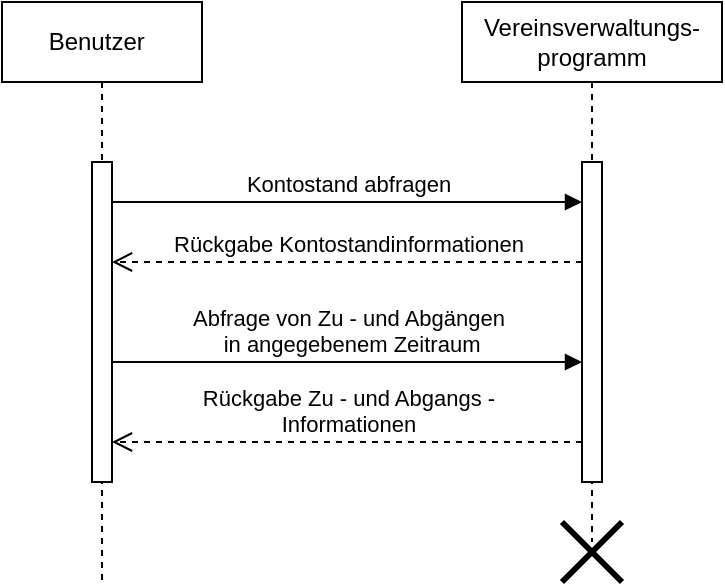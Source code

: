 <mxfile version="22.0.0" type="device">
  <diagram name="Page-1" id="hM2lh9NPQNjn3Ijlxr1S">
    <mxGraphModel dx="819" dy="426" grid="1" gridSize="10" guides="1" tooltips="1" connect="1" arrows="1" fold="1" page="1" pageScale="1" pageWidth="827" pageHeight="1169" math="0" shadow="0">
      <root>
        <mxCell id="0" />
        <mxCell id="1" parent="0" />
        <mxCell id="to3F9_y7jZIkVx6FdokP-2" value="Benutzer&lt;span style=&quot;white-space: pre;&quot;&gt;&#x9;&lt;/span&gt;" style="shape=umlLifeline;perimeter=lifelinePerimeter;whiteSpace=wrap;html=1;container=1;dropTarget=0;collapsible=0;recursiveResize=0;outlineConnect=0;portConstraint=eastwest;newEdgeStyle={&quot;edgeStyle&quot;:&quot;elbowEdgeStyle&quot;,&quot;elbow&quot;:&quot;vertical&quot;,&quot;curved&quot;:0,&quot;rounded&quot;:0};" vertex="1" parent="1">
          <mxGeometry x="190" y="230" width="100" height="290" as="geometry" />
        </mxCell>
        <mxCell id="to3F9_y7jZIkVx6FdokP-5" value="" style="html=1;points=[[0,0,0,0,5],[0,1,0,0,-5],[1,0,0,0,5],[1,1,0,0,-5]];perimeter=orthogonalPerimeter;outlineConnect=0;targetShapes=umlLifeline;portConstraint=eastwest;newEdgeStyle={&quot;curved&quot;:0,&quot;rounded&quot;:0};" vertex="1" parent="to3F9_y7jZIkVx6FdokP-2">
          <mxGeometry x="45" y="80" width="10" height="160" as="geometry" />
        </mxCell>
        <mxCell id="to3F9_y7jZIkVx6FdokP-3" value="Vereinsverwaltungs-programm" style="shape=umlLifeline;perimeter=lifelinePerimeter;whiteSpace=wrap;html=1;container=1;dropTarget=0;collapsible=0;recursiveResize=0;outlineConnect=0;portConstraint=eastwest;newEdgeStyle={&quot;edgeStyle&quot;:&quot;elbowEdgeStyle&quot;,&quot;elbow&quot;:&quot;vertical&quot;,&quot;curved&quot;:0,&quot;rounded&quot;:0};" vertex="1" parent="1">
          <mxGeometry x="420" y="230" width="130" height="270" as="geometry" />
        </mxCell>
        <mxCell id="to3F9_y7jZIkVx6FdokP-7" value="" style="html=1;points=[[0,0,0,0,5],[0,1,0,0,-5],[1,0,0,0,5],[1,1,0,0,-5]];perimeter=orthogonalPerimeter;outlineConnect=0;targetShapes=umlLifeline;portConstraint=eastwest;newEdgeStyle={&quot;curved&quot;:0,&quot;rounded&quot;:0};" vertex="1" parent="to3F9_y7jZIkVx6FdokP-3">
          <mxGeometry x="60" y="80" width="10" height="160" as="geometry" />
        </mxCell>
        <mxCell id="to3F9_y7jZIkVx6FdokP-9" value="Kontostand abfragen" style="html=1;verticalAlign=bottom;endArrow=block;curved=0;rounded=0;" edge="1" parent="1">
          <mxGeometry width="80" relative="1" as="geometry">
            <mxPoint x="245" y="330" as="sourcePoint" />
            <mxPoint x="480" y="330" as="targetPoint" />
          </mxGeometry>
        </mxCell>
        <mxCell id="to3F9_y7jZIkVx6FdokP-10" value="Abfrage von Zu - und Abgängen&lt;br&gt;&amp;nbsp;in angegebenem Zeitraum" style="html=1;verticalAlign=bottom;endArrow=block;curved=0;rounded=0;" edge="1" parent="1">
          <mxGeometry width="80" relative="1" as="geometry">
            <mxPoint x="245" y="410" as="sourcePoint" />
            <mxPoint x="480" y="410" as="targetPoint" />
          </mxGeometry>
        </mxCell>
        <mxCell id="to3F9_y7jZIkVx6FdokP-16" value="Rückgabe Kontostandinformationen" style="html=1;verticalAlign=bottom;endArrow=open;dashed=1;endSize=8;curved=0;rounded=0;" edge="1" parent="1" target="to3F9_y7jZIkVx6FdokP-5">
          <mxGeometry relative="1" as="geometry">
            <mxPoint x="480" y="360" as="sourcePoint" />
            <mxPoint x="260" y="360" as="targetPoint" />
            <Array as="points">
              <mxPoint x="400" y="360" />
            </Array>
          </mxGeometry>
        </mxCell>
        <mxCell id="to3F9_y7jZIkVx6FdokP-17" value="Rückgabe Zu - und Abgangs - &lt;br&gt;Informationen" style="html=1;verticalAlign=bottom;endArrow=open;dashed=1;endSize=8;curved=0;rounded=0;" edge="1" parent="1" target="to3F9_y7jZIkVx6FdokP-5">
          <mxGeometry relative="1" as="geometry">
            <mxPoint x="480" y="450" as="sourcePoint" />
            <mxPoint x="250" y="450" as="targetPoint" />
          </mxGeometry>
        </mxCell>
        <mxCell id="to3F9_y7jZIkVx6FdokP-18" value="" style="shape=umlDestroy;whiteSpace=wrap;html=1;strokeWidth=3;targetShapes=umlLifeline;" vertex="1" parent="1">
          <mxGeometry x="470" y="490" width="30" height="30" as="geometry" />
        </mxCell>
      </root>
    </mxGraphModel>
  </diagram>
</mxfile>
